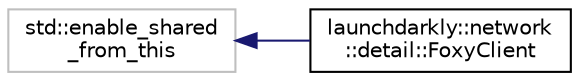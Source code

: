 digraph "Graphical Class Hierarchy"
{
 // LATEX_PDF_SIZE
  edge [fontname="Helvetica",fontsize="10",labelfontname="Helvetica",labelfontsize="10"];
  node [fontname="Helvetica",fontsize="10",shape=record];
  rankdir="LR";
  Node33 [label="std::enable_shared\l_from_this",height=0.2,width=0.4,color="grey75", fillcolor="white", style="filled",tooltip=" "];
  Node33 -> Node0 [dir="back",color="midnightblue",fontsize="10",style="solid",fontname="Helvetica"];
  Node0 [label="launchdarkly::network\l::detail::FoxyClient",height=0.2,width=0.4,color="black", fillcolor="white", style="filled",URL="$classlaunchdarkly_1_1network_1_1detail_1_1FoxyClient.html",tooltip=" "];
}
